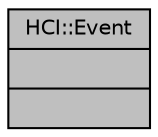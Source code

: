 digraph "HCI::Event"
{
  edge [fontname="Helvetica",fontsize="10",labelfontname="Helvetica",labelfontsize="10"];
  node [fontname="Helvetica",fontsize="10",shape=record];
  Node1 [label="{HCI::Event\n||}",height=0.2,width=0.4,color="black", fillcolor="grey75", style="filled", fontcolor="black"];
}
